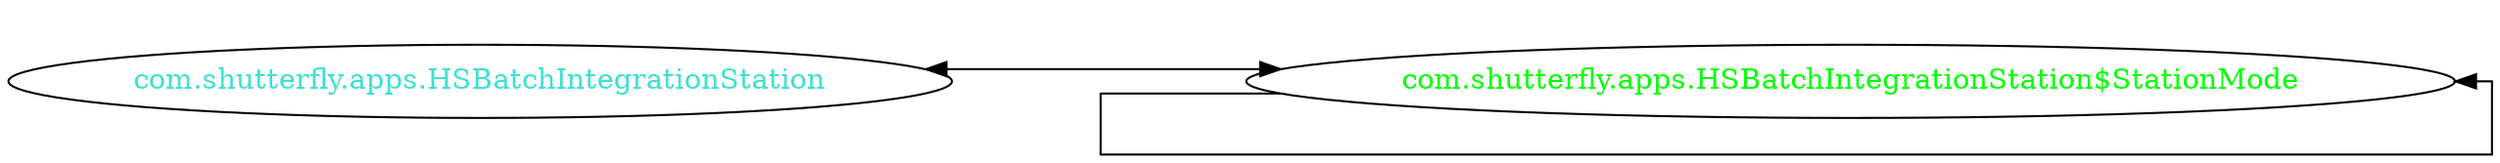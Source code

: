 digraph dependencyGraph {
 concentrate=true;
 ranksep="2.0";
 rankdir="LR"; 
 splines="ortho";
"com.shutterfly.apps.HSBatchIntegrationStation$StationMode" [fontcolor="red"];
"com.shutterfly.apps.HSBatchIntegrationStation$StationMode" [ fontcolor="green" ];
"com.shutterfly.apps.HSBatchIntegrationStation$StationMode"->"com.shutterfly.apps.HSBatchIntegrationStation$StationMode";
"com.shutterfly.apps.HSBatchIntegrationStation" [ fontcolor="turquoise" ];
"com.shutterfly.apps.HSBatchIntegrationStation"->"com.shutterfly.apps.HSBatchIntegrationStation$StationMode" [dir=both];
}